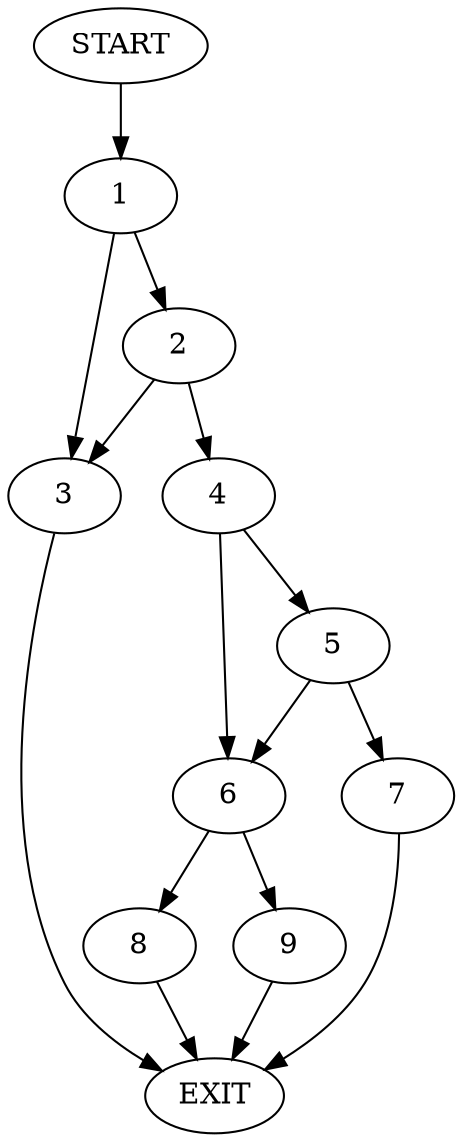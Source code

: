 digraph {
0 [label="START"]
10 [label="EXIT"]
0 -> 1
1 -> 2
1 -> 3
2 -> 4
2 -> 3
3 -> 10
4 -> 5
4 -> 6
5 -> 6
5 -> 7
6 -> 8
6 -> 9
7 -> 10
8 -> 10
9 -> 10
}
